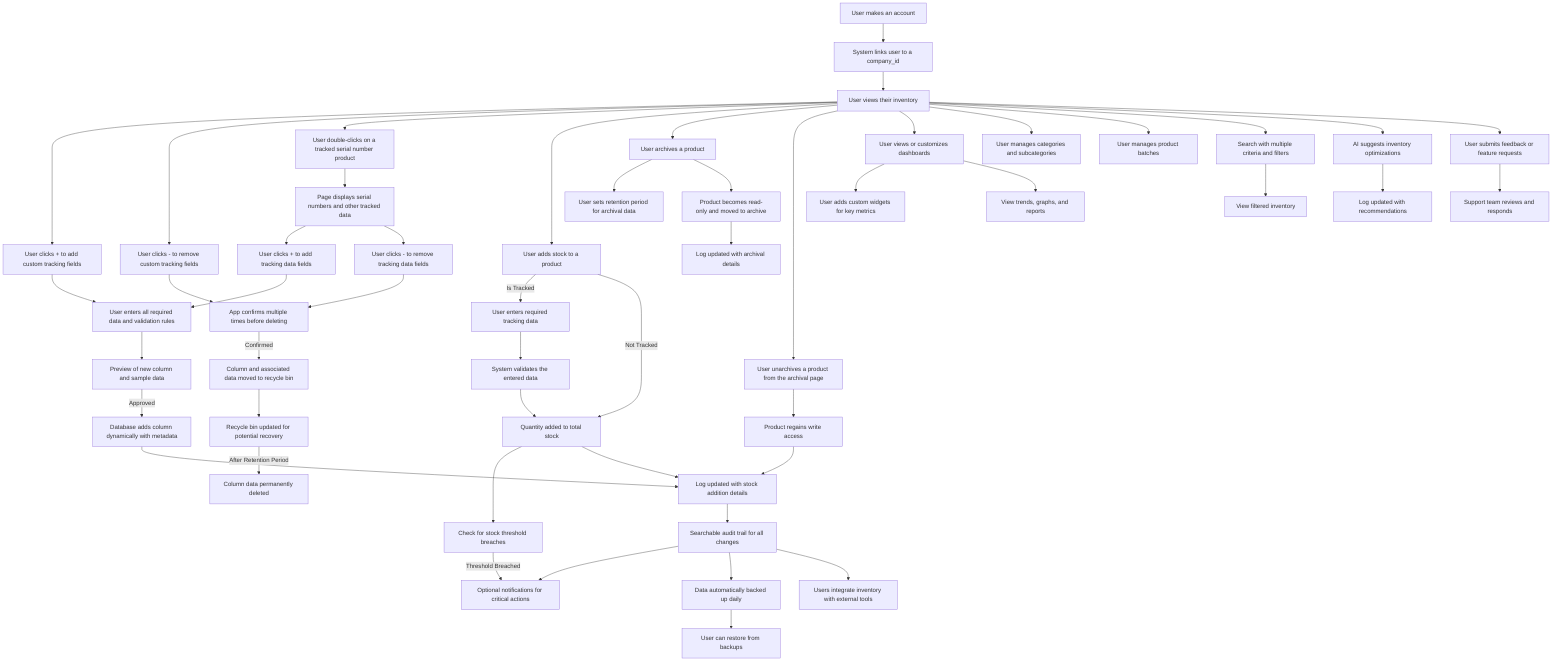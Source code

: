 flowchart TD
    Start[User makes an account] --> CreateTenant[System links user to a company_id]
    CreateTenant --> genericPage[User views their inventory]

    %% Column Management
    genericPage --> AddColumn[User clicks + to add custom tracking fields]
    genericPage --> RemoveColumn[User clicks - to remove custom tracking fields]
    RemoveColumn --> ConfirmDelete[App confirms multiple times before deleting]
    ConfirmDelete -->|Confirmed| DeleteColumn[Column and associated data moved to recycle bin]
    DeleteColumn --> RecycleLog[Recycle bin updated for potential recovery]
    RecycleLog -->|After Retention Period| PermanentDelete[Column data permanently deleted]
    AddColumn --> ColumnDetails[User enters all required data and validation rules]
    ColumnDetails --> PreviewColumn[Preview of new column and sample data]
    PreviewColumn -->|Approved| CreateColumn[Database adds column dynamically with metadata]
    CreateColumn --> updateLog[Log updated with new column details]

    %% Serial Number Management
    genericPage --> SerialTracking[User double-clicks on a tracked serial number product]
    SerialTracking --> ViewSerial[Page displays serial numbers and other tracked data]
    ViewSerial --> AddSerialField[User clicks + to add tracking data fields]
    AddSerialField --> ColumnDetails
    ViewSerial --> RemoveSerialField[User clicks - to remove tracking data fields]
    RemoveSerialField --> ConfirmDelete

    %% Stock Management
    genericPage --> AddStock[User adds stock to a product]
    AddStock -->|Is Tracked| EnterTracking[User enters required tracking data]
    AddStock -->|Not Tracked| UpdateStock[Quantity added to total stock]
    EnterTracking --> ValidateTracking[System validates the entered data]
    ValidateTracking --> UpdateStock
    UpdateStock --> ThresholdCheck[Check for stock threshold breaches]
    ThresholdCheck -->|Threshold Breached| Notifications[User notified about low or high stock]
    UpdateStock --> updateLog[Log updated with stock addition details]

    %% Product Archival
    genericPage --> ArchiveProduct[User archives a product]
    ArchiveProduct --> ArchiveRetention[User sets retention period for archival data]
    ArchiveProduct --> MoveToArchive[Product becomes read-only and moved to archive]
    MoveToArchive --> ArchiveLog[Log updated with archival details]
    genericPage --> UnarchiveProduct[User unarchives a product from the archival page]
    UnarchiveProduct --> MoveToInventory[Product regains write access]
    MoveToInventory --> updateLog

    %% Dashboards and Reports
    genericPage --> Dashboard[User views or customizes dashboards]
    Dashboard --> Widgets[User adds custom widgets for key metrics]
    Dashboard --> DataVisualization[View trends, graphs, and reports]

    %% Advanced Features
    genericPage --> CategoryManagement[User manages categories and subcategories]
    genericPage --> BatchManagement[User manages product batches]
    genericPage --> AdvancedSearch[Search with multiple criteria and filters]
    AdvancedSearch --> SearchResults[View filtered inventory]

    %% AI-Driven Recommendations
    genericPage --> AIRecommendations[AI suggests inventory optimizations]
    AIRecommendations --> RecommendationsLog[Log updated with recommendations]

    %% Logs and Notifications
    updateLog --> Logs[Searchable audit trail for all changes]
    Logs --> Notifications[Optional notifications for critical actions]

    %% Backups and API Integration
    Logs --> Backup[Data automatically backed up daily]
    Backup --> Restore[User can restore from backups]
    Logs --> API[Users integrate inventory with external tools]

    %% Feedback and Support
    genericPage --> Feedback[User submits feedback or feature requests]
    Feedback --> SupportTeam[Support team reviews and responds]